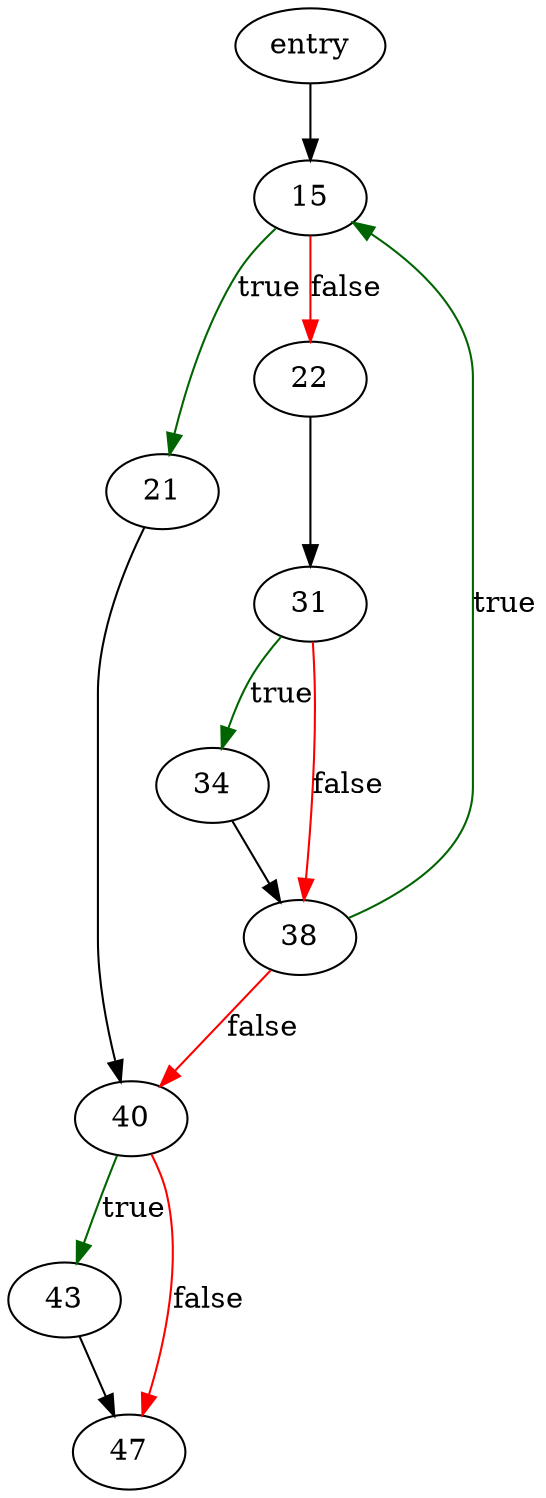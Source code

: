 digraph "seekAndWriteFd" {
	// Node definitions.
	5 [label=entry];
	15;
	21;
	22;
	31;
	34;
	38;
	40;
	43;
	47;

	// Edge definitions.
	5 -> 15;
	15 -> 21 [
		color=darkgreen
		label=true
	];
	15 -> 22 [
		color=red
		label=false
	];
	21 -> 40;
	22 -> 31;
	31 -> 34 [
		color=darkgreen
		label=true
	];
	31 -> 38 [
		color=red
		label=false
	];
	34 -> 38;
	38 -> 15 [
		color=darkgreen
		label=true
	];
	38 -> 40 [
		color=red
		label=false
	];
	40 -> 43 [
		color=darkgreen
		label=true
	];
	40 -> 47 [
		color=red
		label=false
	];
	43 -> 47;
}